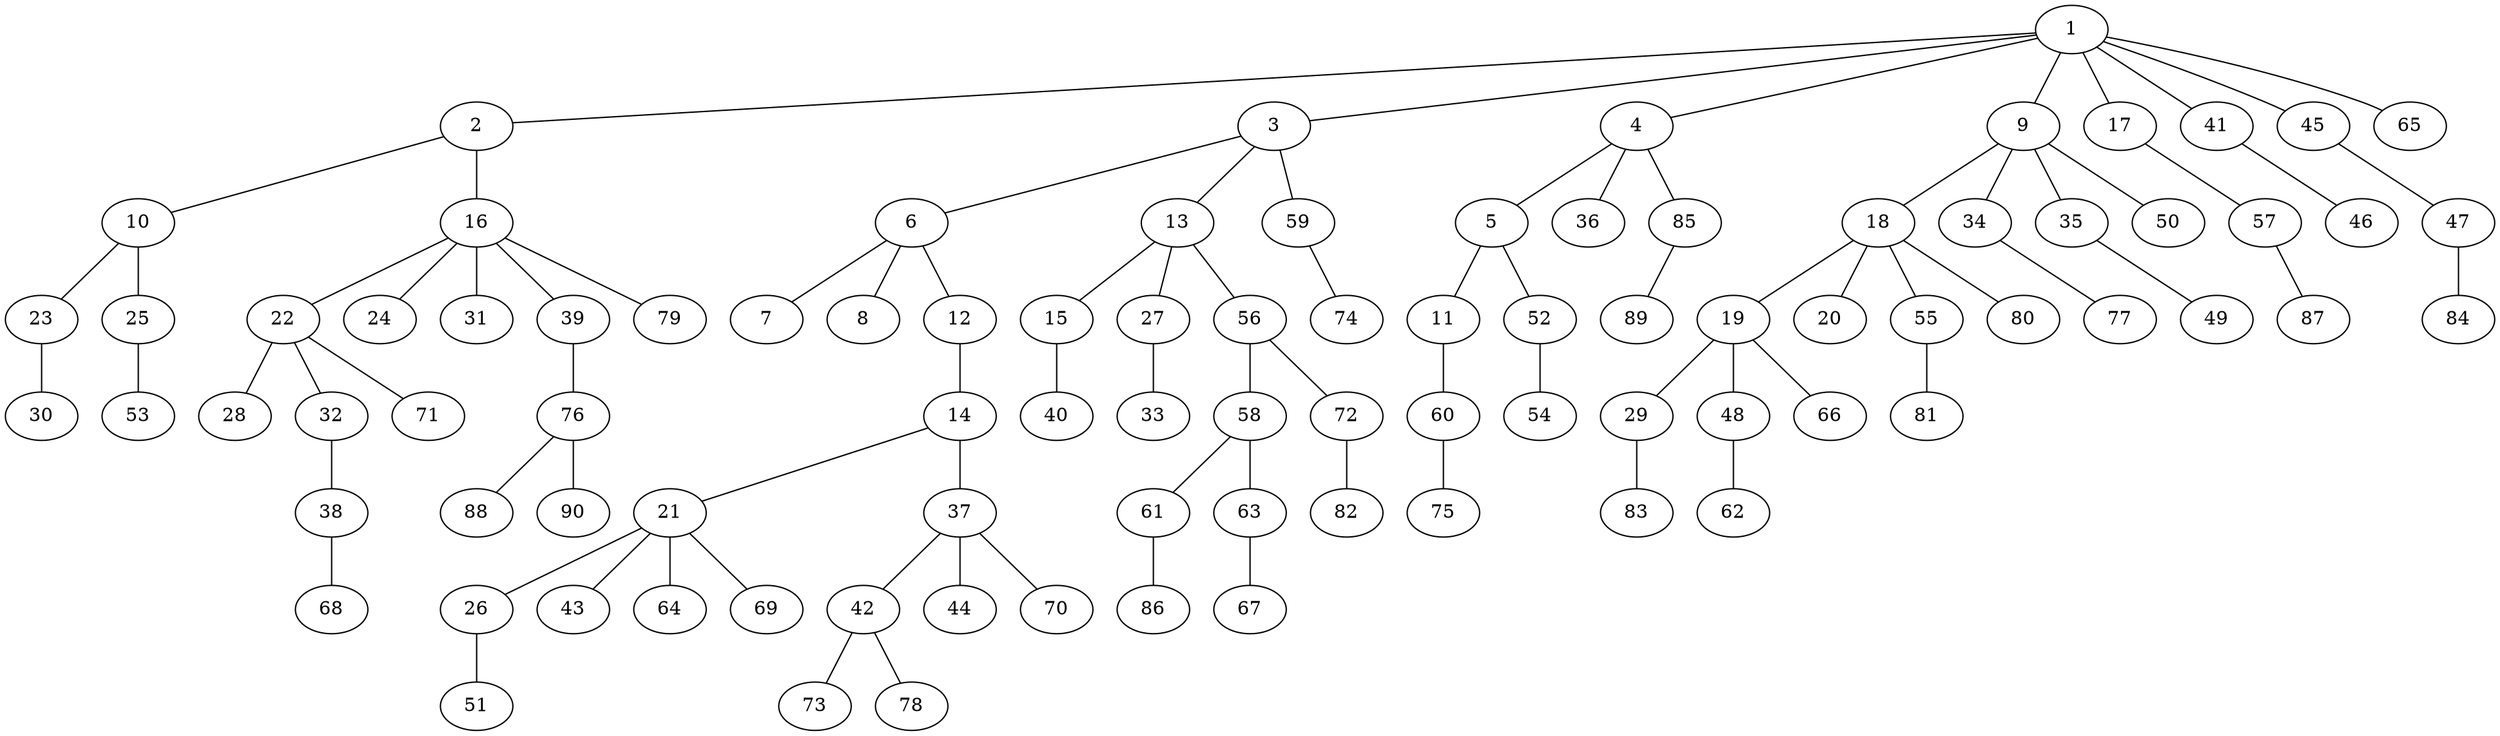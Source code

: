 graph graphname {1--2
1--3
1--4
1--9
1--17
1--41
1--45
1--65
2--10
2--16
3--6
3--13
3--59
4--5
4--36
4--85
5--11
5--52
6--7
6--8
6--12
9--18
9--34
9--35
9--50
10--23
10--25
11--60
12--14
13--15
13--27
13--56
14--21
14--37
15--40
16--22
16--24
16--31
16--39
16--79
17--57
18--19
18--20
18--55
18--80
19--29
19--48
19--66
21--26
21--43
21--64
21--69
22--28
22--32
22--71
23--30
25--53
26--51
27--33
29--83
32--38
34--77
35--49
37--42
37--44
37--70
38--68
39--76
41--46
42--73
42--78
45--47
47--84
48--62
52--54
55--81
56--58
56--72
57--87
58--61
58--63
59--74
60--75
61--86
63--67
72--82
76--88
76--90
85--89
}